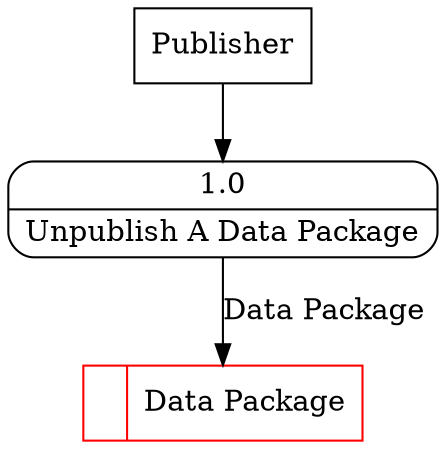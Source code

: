 digraph dfd2{ 
node[shape=record]
200 [label="<f0>  |<f1> Data Package " color=red];
201 [label="Publisher" shape=box];
202 [label="{<f0> 1.0|<f1> Unpublish A Data Package }" shape=Mrecord];
201 -> 202
202 -> 200 [label="Data Package"]
}